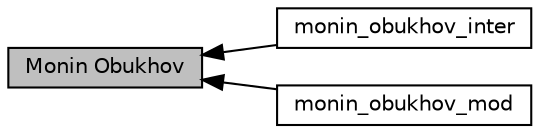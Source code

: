 digraph "Monin Obukhov"
{
  edge [fontname="Helvetica",fontsize="10",labelfontname="Helvetica",labelfontsize="10"];
  node [fontname="Helvetica",fontsize="10",shape=box];
  rankdir=LR;
  Node3 [label="monin_obukhov_inter",height=0.2,width=0.4,color="black", fillcolor="white", style="filled",URL="$group__monin__obukhov__inter.html",tooltip="Utility routines to be used in monin_obukhov_mod."];
  Node1 [label="Monin Obukhov",height=0.2,width=0.4,color="black", fillcolor="grey75", style="filled", fontcolor="black",tooltip="Modules and associated files in the monin_obukhov directory."];
  Node2 [label="monin_obukhov_mod",height=0.2,width=0.4,color="black", fillcolor="white", style="filled",URL="$group__monin__obukhov__mod.html",tooltip="Routines for computing surface drag coefficients from data at the lowest model level and for computin..."];
  Node1->Node2 [shape=plaintext, dir="back", style="solid"];
  Node1->Node3 [shape=plaintext, dir="back", style="solid"];
}

